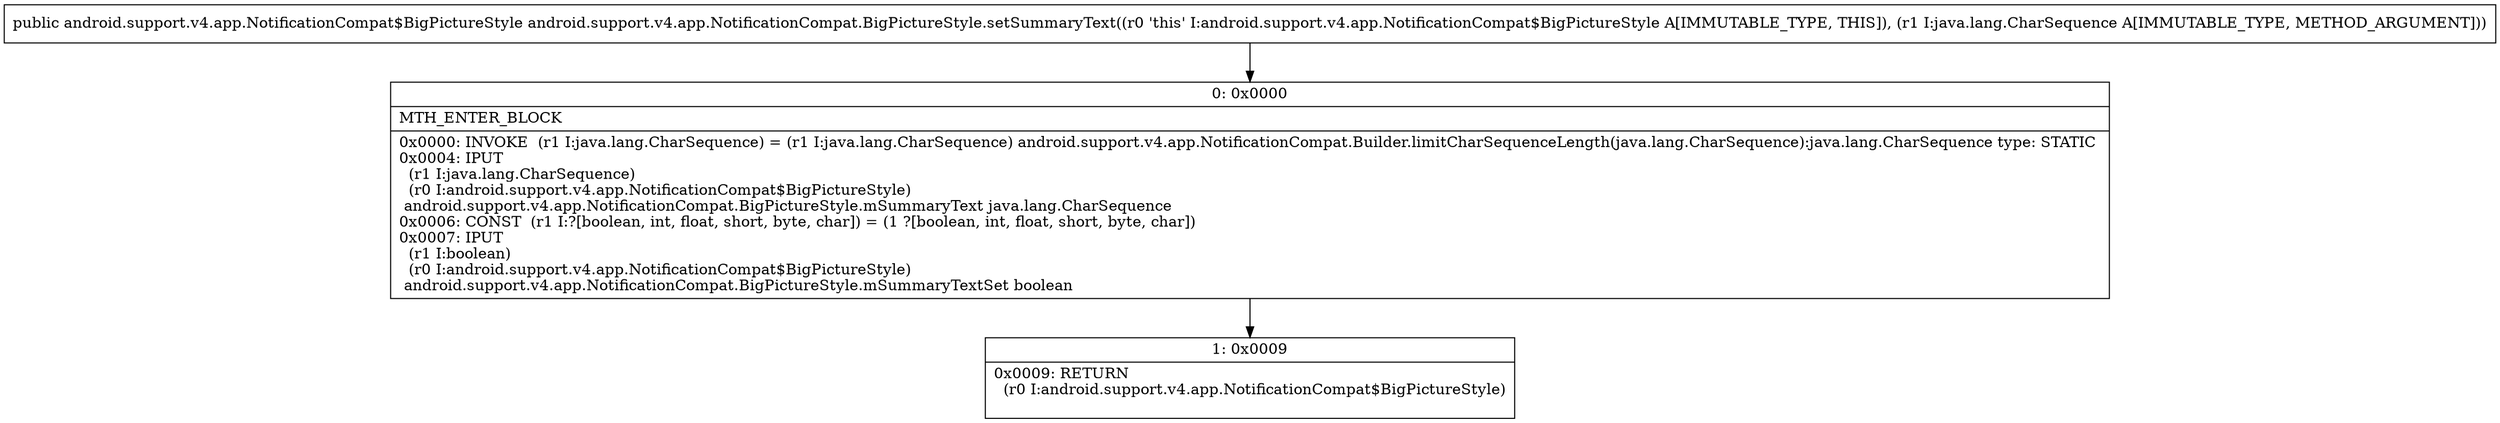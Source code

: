 digraph "CFG forandroid.support.v4.app.NotificationCompat.BigPictureStyle.setSummaryText(Ljava\/lang\/CharSequence;)Landroid\/support\/v4\/app\/NotificationCompat$BigPictureStyle;" {
Node_0 [shape=record,label="{0\:\ 0x0000|MTH_ENTER_BLOCK\l|0x0000: INVOKE  (r1 I:java.lang.CharSequence) = (r1 I:java.lang.CharSequence) android.support.v4.app.NotificationCompat.Builder.limitCharSequenceLength(java.lang.CharSequence):java.lang.CharSequence type: STATIC \l0x0004: IPUT  \l  (r1 I:java.lang.CharSequence)\l  (r0 I:android.support.v4.app.NotificationCompat$BigPictureStyle)\l android.support.v4.app.NotificationCompat.BigPictureStyle.mSummaryText java.lang.CharSequence \l0x0006: CONST  (r1 I:?[boolean, int, float, short, byte, char]) = (1 ?[boolean, int, float, short, byte, char]) \l0x0007: IPUT  \l  (r1 I:boolean)\l  (r0 I:android.support.v4.app.NotificationCompat$BigPictureStyle)\l android.support.v4.app.NotificationCompat.BigPictureStyle.mSummaryTextSet boolean \l}"];
Node_1 [shape=record,label="{1\:\ 0x0009|0x0009: RETURN  \l  (r0 I:android.support.v4.app.NotificationCompat$BigPictureStyle)\l \l}"];
MethodNode[shape=record,label="{public android.support.v4.app.NotificationCompat$BigPictureStyle android.support.v4.app.NotificationCompat.BigPictureStyle.setSummaryText((r0 'this' I:android.support.v4.app.NotificationCompat$BigPictureStyle A[IMMUTABLE_TYPE, THIS]), (r1 I:java.lang.CharSequence A[IMMUTABLE_TYPE, METHOD_ARGUMENT])) }"];
MethodNode -> Node_0;
Node_0 -> Node_1;
}

